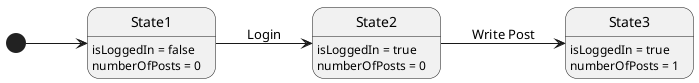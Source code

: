 @startuml

left to right direction

[*] --> State1
State1 : isLoggedIn = false
State1 : numberOfPosts = 0
State1 --> State2 : Login
State2 : isLoggedIn = true
State2 : numberOfPosts = 0
State2 --> State3 : Write Post
State3 : isLoggedIn = true
State3 : numberOfPosts = 1
@enduml